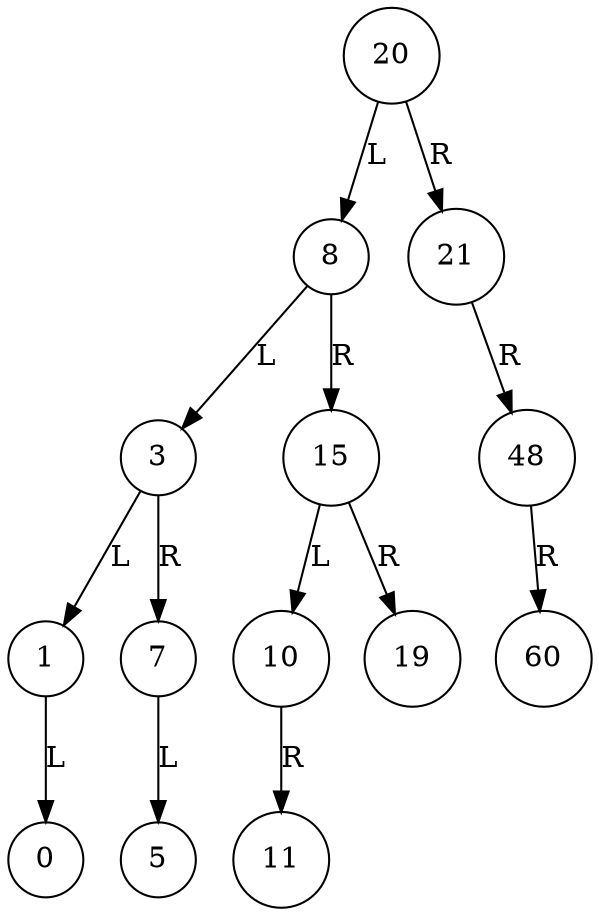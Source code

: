 digraph G{
node [shape=circle];
"2300599372208"[label="20"];
"2300599372256"[label="8"];
"2300599372304"[label="3"];
"2300599372352"[label="1"];
"2300599372400"[label="0"];
"2300599376880"[label="7"];
"2300599376928"[label="5"];
"2300599372448"[label="15"];
"2300599376832"[label="10"];
"2300599377296"[label="11"];
"2300599377920"[label="19"];
"2300599372496"[label="21"];
"2300599376736"[label="48"];
"2300599376976"[label="60"];
"2300599372208" -> "2300599372256" [label = "L"];
"2300599372208" -> "2300599372496" [label = "R"];
"2300599372256" -> "2300599372304" [label = "L"];
"2300599372256" -> "2300599372448" [label = "R"];
"2300599372304" -> "2300599372352" [label = "L"];
"2300599372304" -> "2300599376880" [label = "R"];
"2300599372352" -> "2300599372400" [label = "L"];
"2300599376880" -> "2300599376928" [label = "L"];
"2300599372448" -> "2300599376832" [label = "L"];
"2300599372448" -> "2300599377920" [label = "R"];
"2300599376832" -> "2300599377296" [label = "R"];
"2300599372496" -> "2300599376736" [label = "R"];
"2300599376736" -> "2300599376976" [label = "R"];
}

